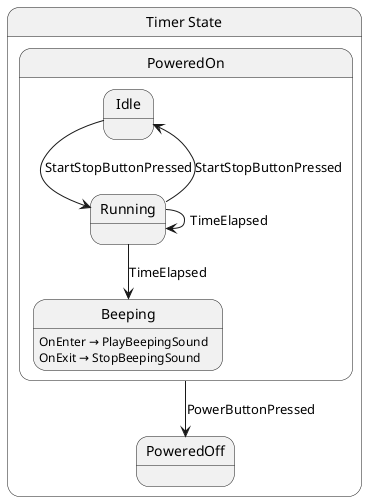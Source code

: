 @startuml Timer
state "Timer State" as Chickensoft_LogicBlocks_Tests_Fixtures_Timer_State {
  state "PoweredOff" as Chickensoft_LogicBlocks_Tests_Fixtures_Timer_State_PoweredOff
  state "PoweredOn" as Chickensoft_LogicBlocks_Tests_Fixtures_Timer_State_PoweredOn {
    state "Idle" as Chickensoft_LogicBlocks_Tests_Fixtures_Timer_State_PoweredOn_Idle
    state "Running" as Chickensoft_LogicBlocks_Tests_Fixtures_Timer_State_PoweredOn_Running
    state "Beeping" as Chickensoft_LogicBlocks_Tests_Fixtures_Timer_State_PoweredOn_Beeping
  }
}

Chickensoft_LogicBlocks_Tests_Fixtures_Timer_State_PoweredOn --> Chickensoft_LogicBlocks_Tests_Fixtures_Timer_State_PoweredOff : PowerButtonPressed
Chickensoft_LogicBlocks_Tests_Fixtures_Timer_State_PoweredOn_Idle --> Chickensoft_LogicBlocks_Tests_Fixtures_Timer_State_PoweredOn_Running : StartStopButtonPressed
Chickensoft_LogicBlocks_Tests_Fixtures_Timer_State_PoweredOn_Running --> Chickensoft_LogicBlocks_Tests_Fixtures_Timer_State_PoweredOn_Beeping : TimeElapsed
Chickensoft_LogicBlocks_Tests_Fixtures_Timer_State_PoweredOn_Running --> Chickensoft_LogicBlocks_Tests_Fixtures_Timer_State_PoweredOn_Idle : StartStopButtonPressed
Chickensoft_LogicBlocks_Tests_Fixtures_Timer_State_PoweredOn_Running --> Chickensoft_LogicBlocks_Tests_Fixtures_Timer_State_PoweredOn_Running : TimeElapsed

Chickensoft_LogicBlocks_Tests_Fixtures_Timer_State_PoweredOn_Beeping : OnEnter → PlayBeepingSound
Chickensoft_LogicBlocks_Tests_Fixtures_Timer_State_PoweredOn_Beeping : OnExit → StopBeepingSound
@enduml